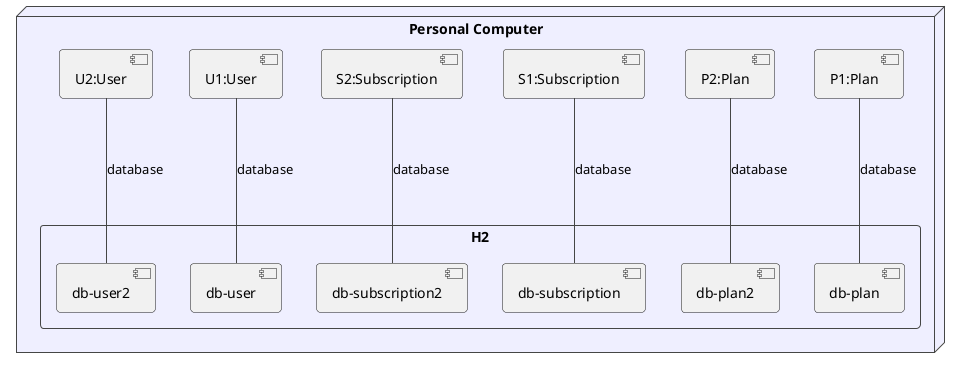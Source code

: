 @startuml
'https://plantuml.com/deployment-diagram

!theme toy

skinparam backgroundColor Transparent
skinparam nodeBackgroundColor MOTIVATION
node "Personal Computer" as sisdi {
    component "P1:Plan" as p1
    component "P2:Plan" as p2
    component "S1:Subscription" as s1
    component "S2:Subscription" as s2
    component "U1:User" as u1
    component "U2:User" as u2

    rectangle "H2" as h2  {
        component "db-plan" as dbp
        component "db-plan2" as dbp2
        component "db-subscription" as dbs
        component "db-subscription2" as dbs2
        component "db-user" as dbu
        component "db-user2" as dbu2
    }
}



p1 --- dbp : database
p2 --- dbp2: database
s1 --- dbs: database
s2 --- dbs2: database
u1 --- dbu: database
u2 --- dbu2: database

@enduml
